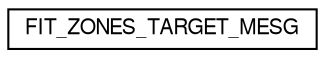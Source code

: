 digraph "Graphical Class Hierarchy"
{
  edge [fontname="FreeSans",fontsize="10",labelfontname="FreeSans",labelfontsize="10"];
  node [fontname="FreeSans",fontsize="10",shape=record];
  rankdir="LR";
  Node1 [label="FIT_ZONES_TARGET_MESG",height=0.2,width=0.4,color="black", fillcolor="white", style="filled",URL="$struct_f_i_t___z_o_n_e_s___t_a_r_g_e_t___m_e_s_g.html"];
}
